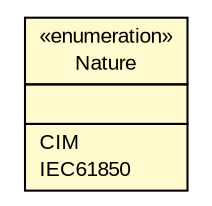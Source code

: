 #!/usr/local/bin/dot
#
# Class diagram 
# Generated by UMLGraph version R5_6_6-6-g3bdff0 (http://www.umlgraph.org/)
#

digraph G {
	edge [fontname="arial",fontsize=10,labelfontname="arial",labelfontsize=10];
	node [fontname="arial",fontsize=10,shape=plaintext];
	nodesep=0.25;
	ranksep=0.5;
	// org.tanjakostic.jcleancim.common.Nature
	c140991 [label=<<table title="org.tanjakostic.jcleancim.common.Nature" border="0" cellborder="1" cellspacing="0" cellpadding="2" port="p" bgcolor="lemonChiffon" href="./Nature.html">
		<tr><td><table border="0" cellspacing="0" cellpadding="1">
<tr><td align="center" balign="center"> &#171;enumeration&#187; </td></tr>
<tr><td align="center" balign="center"> Nature </td></tr>
		</table></td></tr>
		<tr><td><table border="0" cellspacing="0" cellpadding="1">
<tr><td align="left" balign="left">  </td></tr>
		</table></td></tr>
		<tr><td><table border="0" cellspacing="0" cellpadding="1">
<tr><td align="left" balign="left"> CIM </td></tr>
<tr><td align="left" balign="left"> IEC61850 </td></tr>
		</table></td></tr>
		</table>>, URL="./Nature.html", fontname="arial", fontcolor="black", fontsize=10.0];
}

